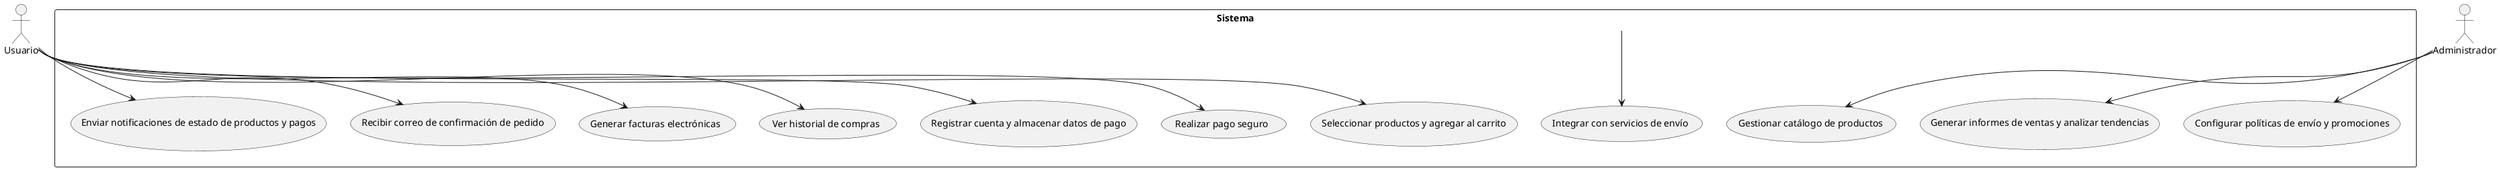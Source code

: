 @startuml cu_ejercicio_4

actor Usuario
actor Administrador

rectangle Sistema {
    usecase "Seleccionar productos y agregar al carrito" as UC1
    usecase "Realizar pago seguro" as UC2
    usecase "Registrar cuenta y almacenar datos de pago" as UC3
    usecase "Ver historial de compras" as UC4
    usecase "Generar facturas electrónicas" as UC5
    usecase "Gestionar catálogo de productos" as UC6
    usecase "Configurar políticas de envío y promociones" as UC7
    usecase "Recibir correo de confirmación de pedido" as UC8
    usecase "Enviar notificaciones de estado de productos y pagos" as UC9
    usecase "Generar informes de ventas y analizar tendencias" as UC10
    usecase "Integrar con servicios de envío" as UC11
}

Usuario --> UC1
Usuario --> UC2
Usuario --> UC3
Usuario --> UC4
Usuario --> UC5
Usuario --> UC8
Usuario --> UC9
Administrador --> UC6
Administrador --> UC7
Administrador --> UC10
Sistema --> UC11
@enduml
